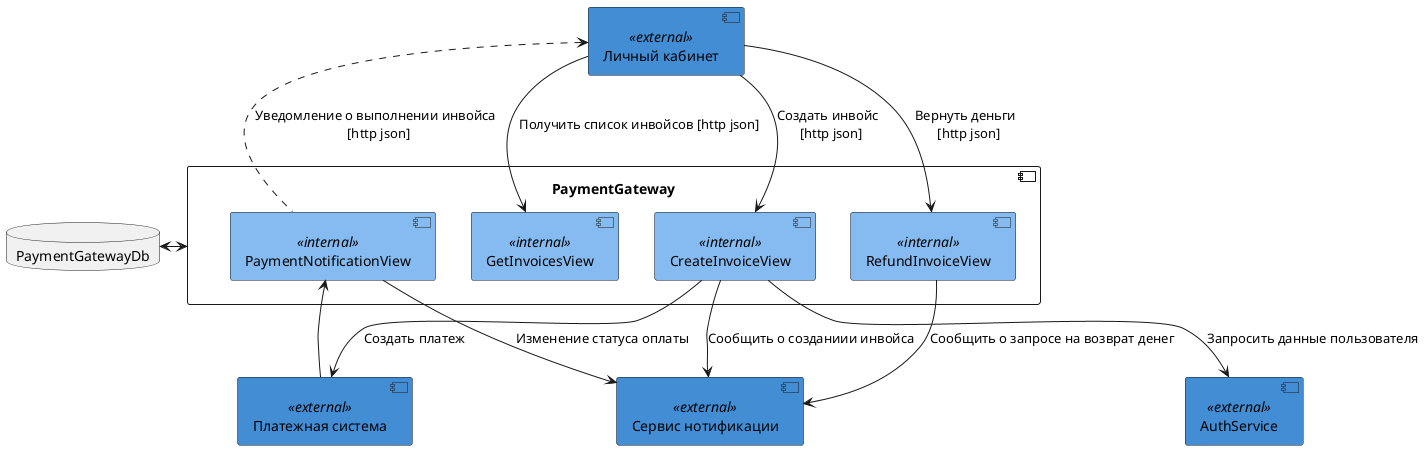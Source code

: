 @startuml

skinparam component {
    backgroundColor<<external>> #438dd5
    backgroundColor<<internal>> #85bbf0
}

component "Платежная система" as PaymentSystem <<external>>
component AuthService <<external>>
component "Личный кабинет" as PersonalArea <<external>>
component "Сервис нотификации" as NotificationService <<external>>


component PaymentGateway {
    component GetInvoicesView <<internal>>
    component CreateInvoiceView <<internal>>
    component RefundInvoiceView <<internal>>

    component PaymentNotificationView <<internal>>
}

database PaymentGatewayDb
PaymentGateway <-left-> PaymentGatewayDb

PersonalArea <.. PaymentNotificationView: Уведомление о выполнении инвойса \n [http json]
PersonalArea --> CreateInvoiceView: Создать инвойс \n [http json]
PersonalArea --> RefundInvoiceView: Вернуть деньги \n [http json]
PersonalArea --> GetInvoicesView: Получить список инвойсов [http json]

CreateInvoiceView --> AuthService: Запросить данные пользователя
CreateInvoiceView --> PaymentSystem: Создать платеж

PaymentSystem -up-> PaymentNotificationView

PaymentNotificationView --> NotificationService: Изменение статуса оплаты
CreateInvoiceView --> NotificationService: Сообщить о созданиии инвойса
RefundInvoiceView --> NotificationService: Сообщить о запросе на возврат денег

@enduml
